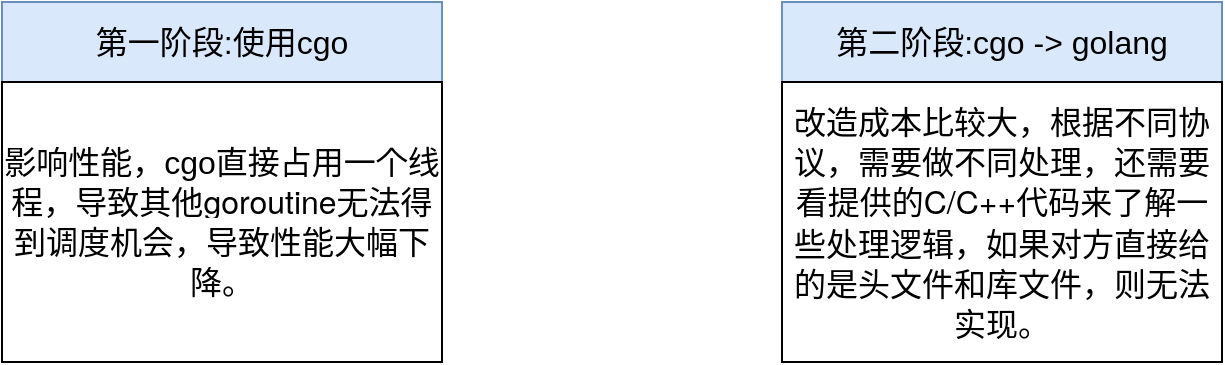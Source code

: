<mxfile pages="1" version="11.2.4" type="github"><diagram id="tzzjaYczGSVIE0RW3ddP" name="Page-1"><mxGraphModel dx="1407" dy="872" grid="1" gridSize="10" guides="1" tooltips="1" connect="1" arrows="1" fold="1" page="1" pageScale="1" pageWidth="3300" pageHeight="4681" math="0" shadow="0"><root><mxCell id="0"/><mxCell id="1" parent="0"/><mxCell id="lcmYWBAXw7QopE_JtFfv-1" value="第一阶段:使用cgo" style="rounded=0;whiteSpace=wrap;html=1;fillColor=#dae8fc;strokeColor=#6c8ebf;fontSize=16;" vertex="1" parent="1"><mxGeometry x="170" y="240" width="220" height="40" as="geometry"/></mxCell><mxCell id="lcmYWBAXw7QopE_JtFfv-2" value="影响性能，cgo直接占用一个线程，导致其他&lt;span style=&quot;font-family: &amp;#34;helvetica neue&amp;#34; , &amp;#34;luxi sans&amp;#34; , &amp;#34;dejavu sans&amp;#34; , &amp;#34;tahoma&amp;#34; , &amp;#34;hiragino sans gb&amp;#34; , &amp;#34;microsoft yahei&amp;#34; , sans-serif ; font-size: 16px ; text-align: left ; background-color: rgb(255 , 255 , 255)&quot;&gt;goroutine无法得到调度机会，导致性能大幅下降。&lt;br style=&quot;font-size: 16px&quot;&gt;&lt;/span&gt;" style="rounded=0;whiteSpace=wrap;html=1;fontSize=16;" vertex="1" parent="1"><mxGeometry x="170" y="280" width="220" height="140" as="geometry"/></mxCell><mxCell id="lcmYWBAXw7QopE_JtFfv-3" value="第二阶段:cgo -&amp;gt; golang" style="rounded=0;whiteSpace=wrap;html=1;fillColor=#dae8fc;strokeColor=#6c8ebf;fontSize=16;" vertex="1" parent="1"><mxGeometry x="560" y="240" width="220" height="40" as="geometry"/></mxCell><mxCell id="lcmYWBAXw7QopE_JtFfv-4" value="&lt;span style=&quot;font-family: &amp;#34;helvetica neue&amp;#34; , &amp;#34;luxi sans&amp;#34; , &amp;#34;dejavu sans&amp;#34; , &amp;#34;tahoma&amp;#34; , &amp;#34;hiragino sans gb&amp;#34; , &amp;#34;microsoft yahei&amp;#34; , sans-serif ; font-size: 16px ; text-align: left ; background-color: rgb(255 , 255 , 255)&quot;&gt;改造成本比较大，根据不同协议，需要做不同处理，还需要看提供的C/C++代码来了解一些处理逻辑，如果对方直接给的是头文件和库文件，则无法实现。&lt;br style=&quot;font-size: 16px&quot;&gt;&lt;/span&gt;" style="rounded=0;whiteSpace=wrap;html=1;fontSize=16;" vertex="1" parent="1"><mxGeometry x="560" y="280" width="220" height="140" as="geometry"/></mxCell></root></mxGraphModel></diagram></mxfile>